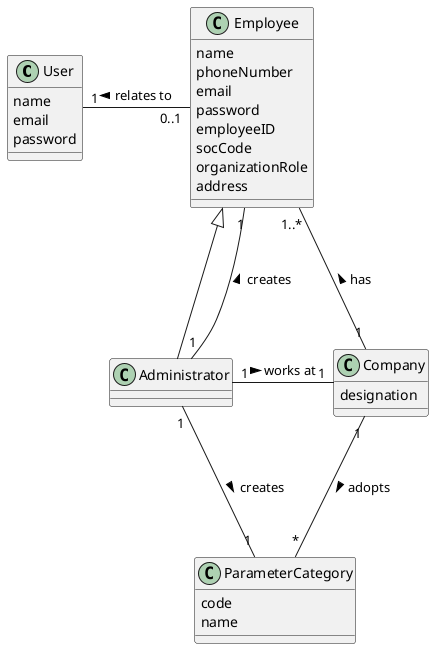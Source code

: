@startuml

class User{
    name
    email
    password
}
class Employee{
    name
    phoneNumber
    email
    password
    employeeID
    socCode
    organizationRole
    address
}
class Administrator{
}

class Company{
  designation
}

class ParameterCategory{
    code
    name
}

User "1" - "0..1" Employee: relates to <
Employee <|-- Administrator
Administrator "1" --- "1" Employee: creates >
Company "1" -- "1..*" Employee: has >
Administrator "1" - "1" Company: works at >
Administrator "1" --- "1" ParameterCategory: creates >
Company "1" -- "*" ParameterCategory: adopts >
@enduml